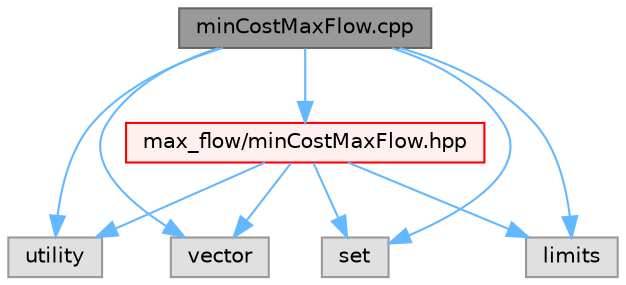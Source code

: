 digraph "minCostMaxFlow.cpp"
{
 // LATEX_PDF_SIZE
  bgcolor="transparent";
  edge [fontname=Helvetica,fontsize=10,labelfontname=Helvetica,labelfontsize=10];
  node [fontname=Helvetica,fontsize=10,shape=box,height=0.2,width=0.4];
  Node1 [id="Node000001",label="minCostMaxFlow.cpp",height=0.2,width=0.4,color="gray40", fillcolor="grey60", style="filled", fontcolor="black",tooltip=" "];
  Node1 -> Node2 [id="edge1_Node000001_Node000002",color="steelblue1",style="solid",tooltip=" "];
  Node2 [id="Node000002",label="max_flow/minCostMaxFlow.hpp",height=0.2,width=0.4,color="red", fillcolor="#FFF0F0", style="filled",URL="$minCostMaxFlow_8hpp.html",tooltip=" "];
  Node2 -> Node5 [id="edge2_Node000002_Node000005",color="steelblue1",style="solid",tooltip=" "];
  Node5 [id="Node000005",label="utility",height=0.2,width=0.4,color="grey60", fillcolor="#E0E0E0", style="filled",tooltip=" "];
  Node2 -> Node6 [id="edge3_Node000002_Node000006",color="steelblue1",style="solid",tooltip=" "];
  Node6 [id="Node000006",label="vector",height=0.2,width=0.4,color="grey60", fillcolor="#E0E0E0", style="filled",tooltip=" "];
  Node2 -> Node7 [id="edge4_Node000002_Node000007",color="steelblue1",style="solid",tooltip=" "];
  Node7 [id="Node000007",label="set",height=0.2,width=0.4,color="grey60", fillcolor="#E0E0E0", style="filled",tooltip=" "];
  Node2 -> Node8 [id="edge5_Node000002_Node000008",color="steelblue1",style="solid",tooltip=" "];
  Node8 [id="Node000008",label="limits",height=0.2,width=0.4,color="grey60", fillcolor="#E0E0E0", style="filled",tooltip=" "];
  Node1 -> Node7 [id="edge6_Node000001_Node000007",color="steelblue1",style="solid",tooltip=" "];
  Node1 -> Node6 [id="edge7_Node000001_Node000006",color="steelblue1",style="solid",tooltip=" "];
  Node1 -> Node5 [id="edge8_Node000001_Node000005",color="steelblue1",style="solid",tooltip=" "];
  Node1 -> Node8 [id="edge9_Node000001_Node000008",color="steelblue1",style="solid",tooltip=" "];
}
